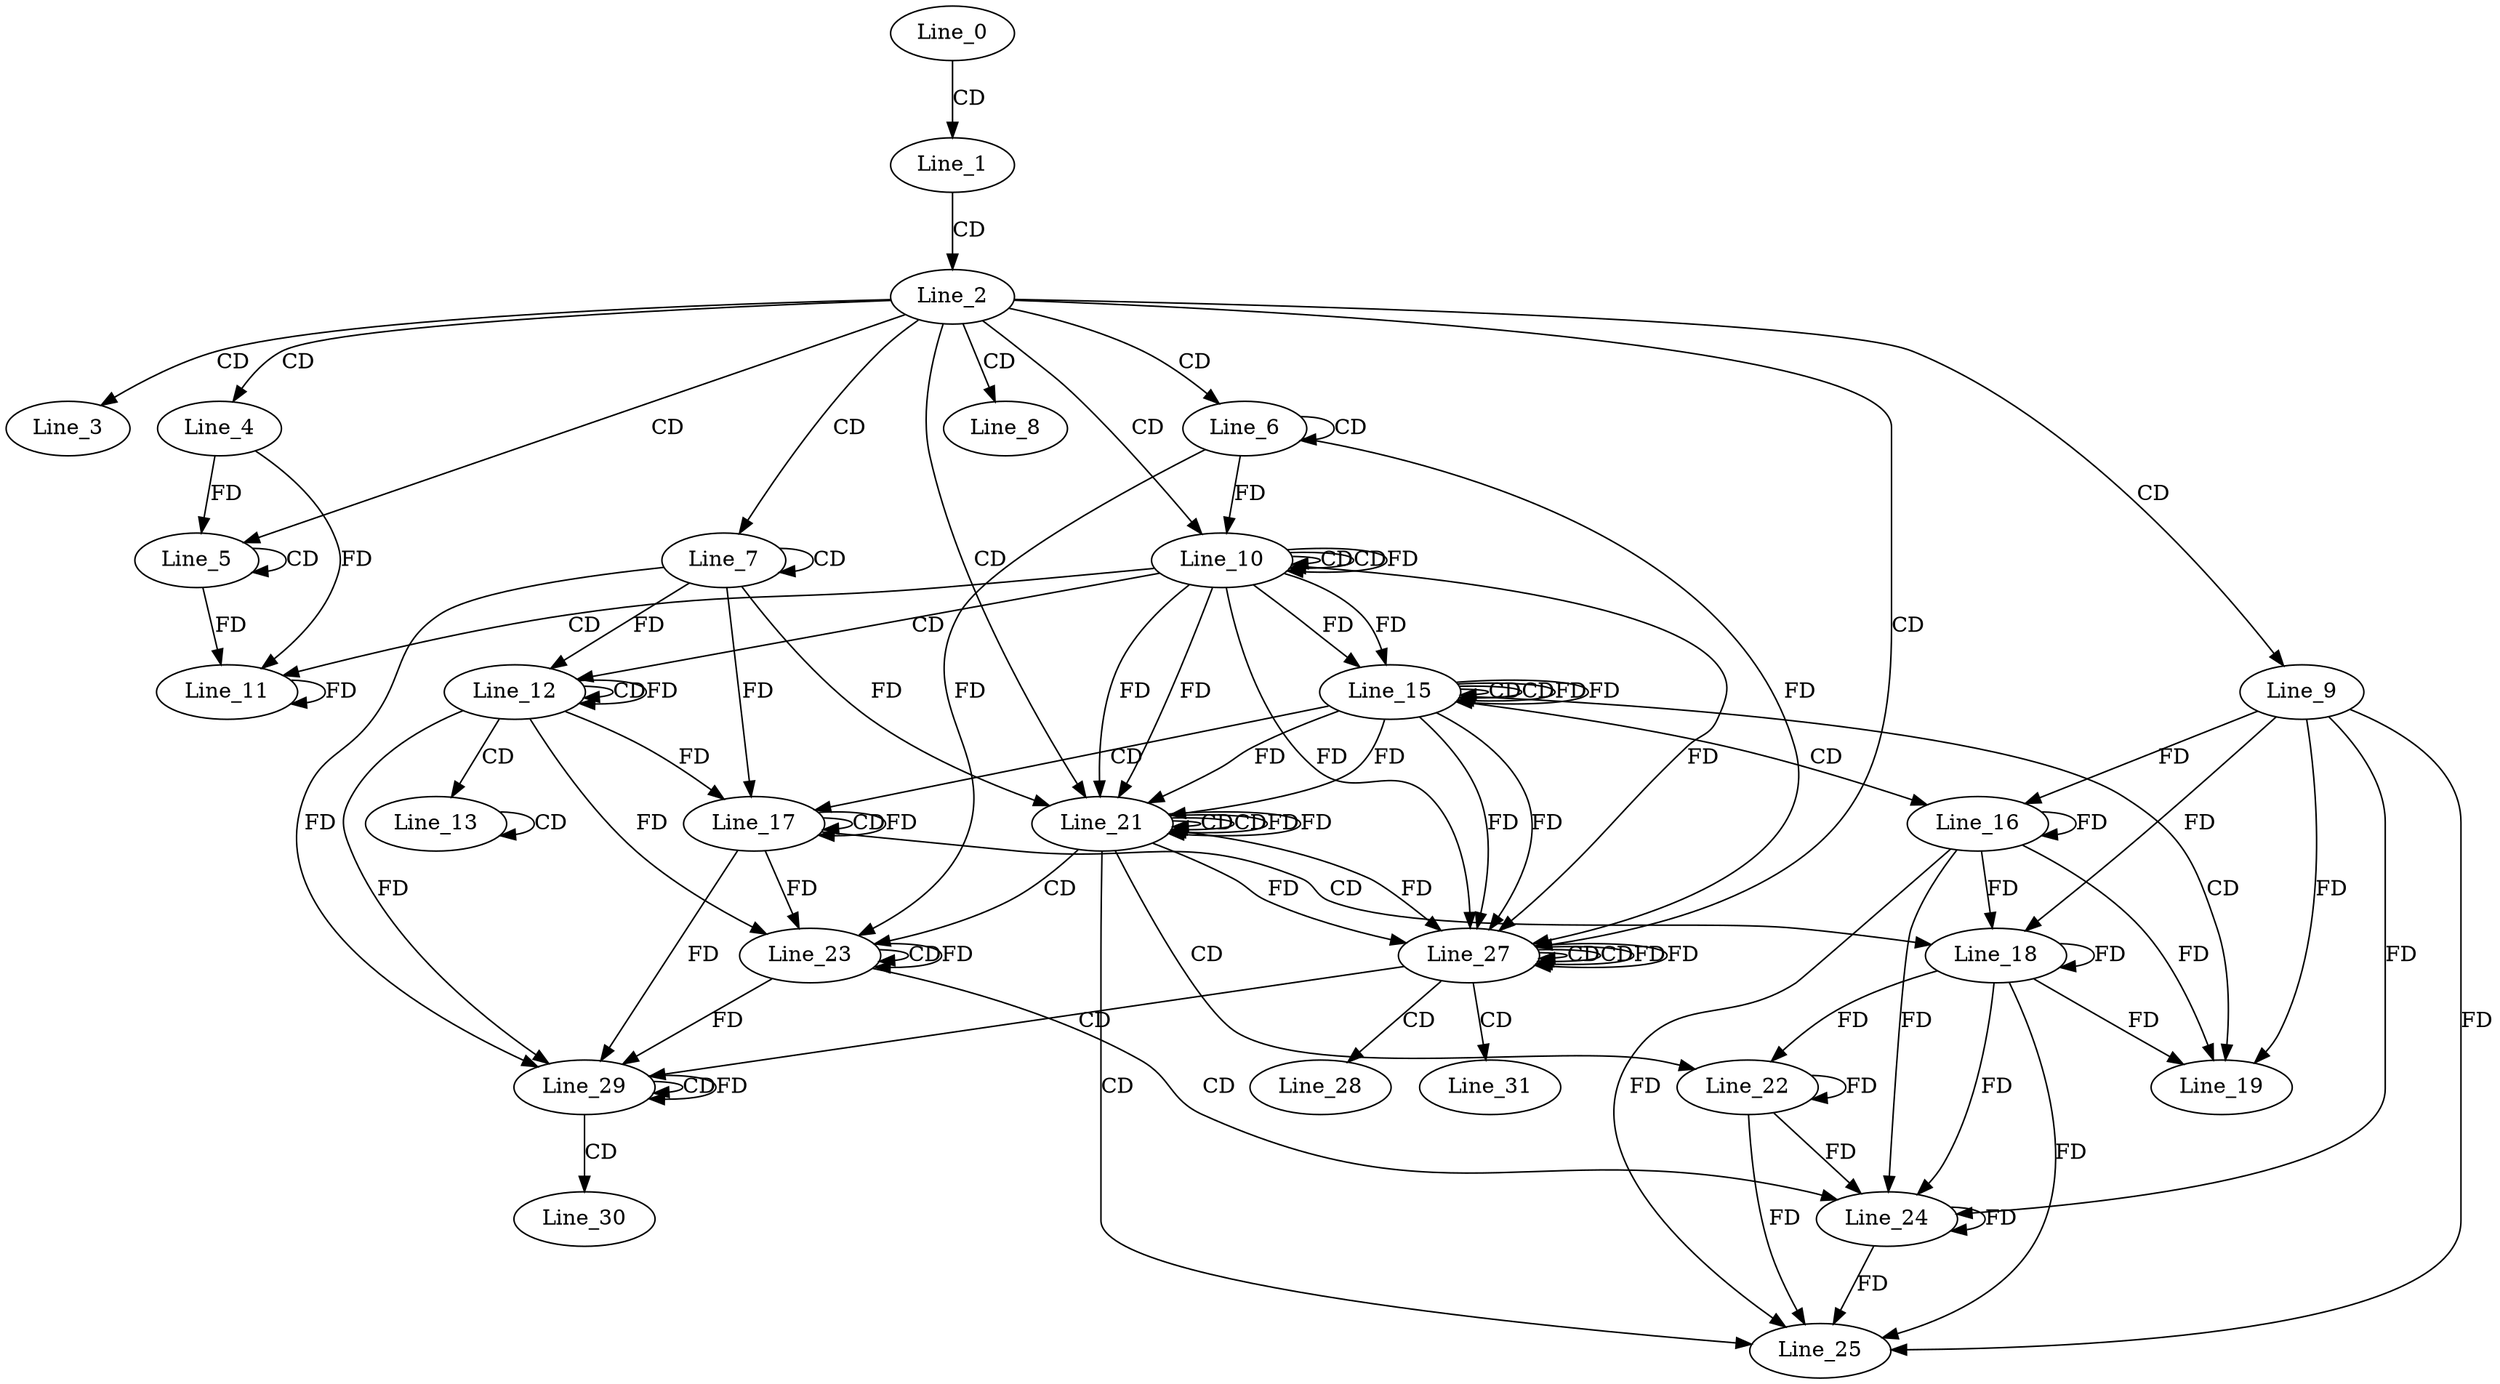 digraph G {
  Line_0;
  Line_1;
  Line_2;
  Line_3;
  Line_4;
  Line_5;
  Line_5;
  Line_5;
  Line_6;
  Line_6;
  Line_7;
  Line_7;
  Line_8;
  Line_9;
  Line_10;
  Line_10;
  Line_10;
  Line_11;
  Line_11;
  Line_11;
  Line_12;
  Line_12;
  Line_12;
  Line_13;
  Line_13;
  Line_15;
  Line_15;
  Line_15;
  Line_16;
  Line_17;
  Line_17;
  Line_17;
  Line_18;
  Line_19;
  Line_21;
  Line_21;
  Line_21;
  Line_22;
  Line_23;
  Line_23;
  Line_23;
  Line_24;
  Line_25;
  Line_27;
  Line_27;
  Line_27;
  Line_28;
  Line_29;
  Line_29;
  Line_29;
  Line_30;
  Line_31;
  Line_0 -> Line_1 [ label="CD" ];
  Line_1 -> Line_2 [ label="CD" ];
  Line_2 -> Line_3 [ label="CD" ];
  Line_2 -> Line_4 [ label="CD" ];
  Line_2 -> Line_5 [ label="CD" ];
  Line_5 -> Line_5 [ label="CD" ];
  Line_4 -> Line_5 [ label="FD" ];
  Line_2 -> Line_6 [ label="CD" ];
  Line_6 -> Line_6 [ label="CD" ];
  Line_2 -> Line_7 [ label="CD" ];
  Line_7 -> Line_7 [ label="CD" ];
  Line_2 -> Line_8 [ label="CD" ];
  Line_2 -> Line_9 [ label="CD" ];
  Line_2 -> Line_10 [ label="CD" ];
  Line_10 -> Line_10 [ label="CD" ];
  Line_6 -> Line_10 [ label="FD" ];
  Line_10 -> Line_10 [ label="CD" ];
  Line_10 -> Line_10 [ label="FD" ];
  Line_10 -> Line_11 [ label="CD" ];
  Line_11 -> Line_11 [ label="FD" ];
  Line_5 -> Line_11 [ label="FD" ];
  Line_4 -> Line_11 [ label="FD" ];
  Line_10 -> Line_12 [ label="CD" ];
  Line_12 -> Line_12 [ label="CD" ];
  Line_7 -> Line_12 [ label="FD" ];
  Line_12 -> Line_12 [ label="FD" ];
  Line_12 -> Line_13 [ label="CD" ];
  Line_13 -> Line_13 [ label="CD" ];
  Line_15 -> Line_15 [ label="CD" ];
  Line_10 -> Line_15 [ label="FD" ];
  Line_15 -> Line_15 [ label="CD" ];
  Line_15 -> Line_15 [ label="FD" ];
  Line_10 -> Line_15 [ label="FD" ];
  Line_15 -> Line_16 [ label="CD" ];
  Line_16 -> Line_16 [ label="FD" ];
  Line_9 -> Line_16 [ label="FD" ];
  Line_15 -> Line_17 [ label="CD" ];
  Line_17 -> Line_17 [ label="CD" ];
  Line_12 -> Line_17 [ label="FD" ];
  Line_7 -> Line_17 [ label="FD" ];
  Line_17 -> Line_17 [ label="FD" ];
  Line_17 -> Line_18 [ label="CD" ];
  Line_18 -> Line_18 [ label="FD" ];
  Line_16 -> Line_18 [ label="FD" ];
  Line_9 -> Line_18 [ label="FD" ];
  Line_15 -> Line_19 [ label="CD" ];
  Line_18 -> Line_19 [ label="FD" ];
  Line_16 -> Line_19 [ label="FD" ];
  Line_9 -> Line_19 [ label="FD" ];
  Line_2 -> Line_21 [ label="CD" ];
  Line_21 -> Line_21 [ label="CD" ];
  Line_15 -> Line_21 [ label="FD" ];
  Line_10 -> Line_21 [ label="FD" ];
  Line_7 -> Line_21 [ label="FD" ];
  Line_21 -> Line_21 [ label="CD" ];
  Line_21 -> Line_21 [ label="FD" ];
  Line_15 -> Line_21 [ label="FD" ];
  Line_10 -> Line_21 [ label="FD" ];
  Line_21 -> Line_22 [ label="CD" ];
  Line_22 -> Line_22 [ label="FD" ];
  Line_18 -> Line_22 [ label="FD" ];
  Line_21 -> Line_23 [ label="CD" ];
  Line_23 -> Line_23 [ label="CD" ];
  Line_17 -> Line_23 [ label="FD" ];
  Line_12 -> Line_23 [ label="FD" ];
  Line_6 -> Line_23 [ label="FD" ];
  Line_23 -> Line_23 [ label="FD" ];
  Line_23 -> Line_24 [ label="CD" ];
  Line_24 -> Line_24 [ label="FD" ];
  Line_22 -> Line_24 [ label="FD" ];
  Line_18 -> Line_24 [ label="FD" ];
  Line_16 -> Line_24 [ label="FD" ];
  Line_9 -> Line_24 [ label="FD" ];
  Line_21 -> Line_25 [ label="CD" ];
  Line_24 -> Line_25 [ label="FD" ];
  Line_22 -> Line_25 [ label="FD" ];
  Line_18 -> Line_25 [ label="FD" ];
  Line_16 -> Line_25 [ label="FD" ];
  Line_9 -> Line_25 [ label="FD" ];
  Line_2 -> Line_27 [ label="CD" ];
  Line_27 -> Line_27 [ label="CD" ];
  Line_21 -> Line_27 [ label="FD" ];
  Line_15 -> Line_27 [ label="FD" ];
  Line_10 -> Line_27 [ label="FD" ];
  Line_6 -> Line_27 [ label="FD" ];
  Line_27 -> Line_27 [ label="CD" ];
  Line_27 -> Line_27 [ label="FD" ];
  Line_21 -> Line_27 [ label="FD" ];
  Line_15 -> Line_27 [ label="FD" ];
  Line_10 -> Line_27 [ label="FD" ];
  Line_27 -> Line_28 [ label="CD" ];
  Line_27 -> Line_29 [ label="CD" ];
  Line_29 -> Line_29 [ label="CD" ];
  Line_23 -> Line_29 [ label="FD" ];
  Line_17 -> Line_29 [ label="FD" ];
  Line_12 -> Line_29 [ label="FD" ];
  Line_7 -> Line_29 [ label="FD" ];
  Line_29 -> Line_29 [ label="FD" ];
  Line_29 -> Line_30 [ label="CD" ];
  Line_27 -> Line_31 [ label="CD" ];
  Line_15 -> Line_15 [ label="FD" ];
  Line_21 -> Line_21 [ label="FD" ];
  Line_27 -> Line_27 [ label="FD" ];
}
